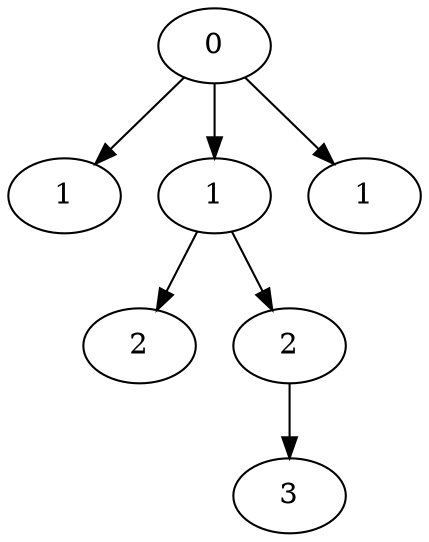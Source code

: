 digraph {
    rankdir=TB;

    a -> b;
    a -> c;
    a -> d;
    c -> e;
    c -> f;
    f -> g;

    a [label=0]
    b [label=1]
    c [label=1]
    d [label=1]
    e [label=2]
    f [label=2]
    g [label=3]
}
